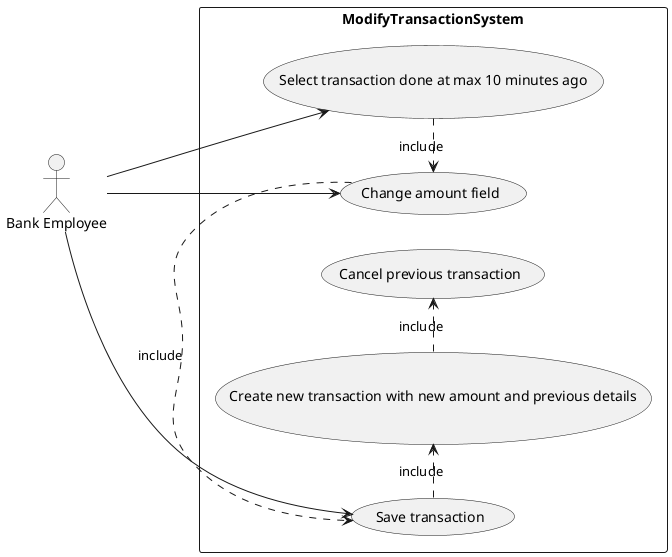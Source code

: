 @startuml
left to right direction
actor "Bank Employee" as fc
rectangle ModifyTransactionSystem {
  usecase "Select transaction done at max 10 minutes ago" as UC1
  usecase "Change amount field" as UC2
  usecase "Save transaction" as UC3
  usecase "Cancel previous transaction" as UC4
  usecase "Create new transaction with new amount and previous details" as UC5
  UC1 .> UC2 : include
  UC2 .> UC3 : include
  UC5 .> UC4 : include
  UC3 .> UC5 : include
}
fc --> UC1
fc --> UC2
fc --> UC3
@enduml
